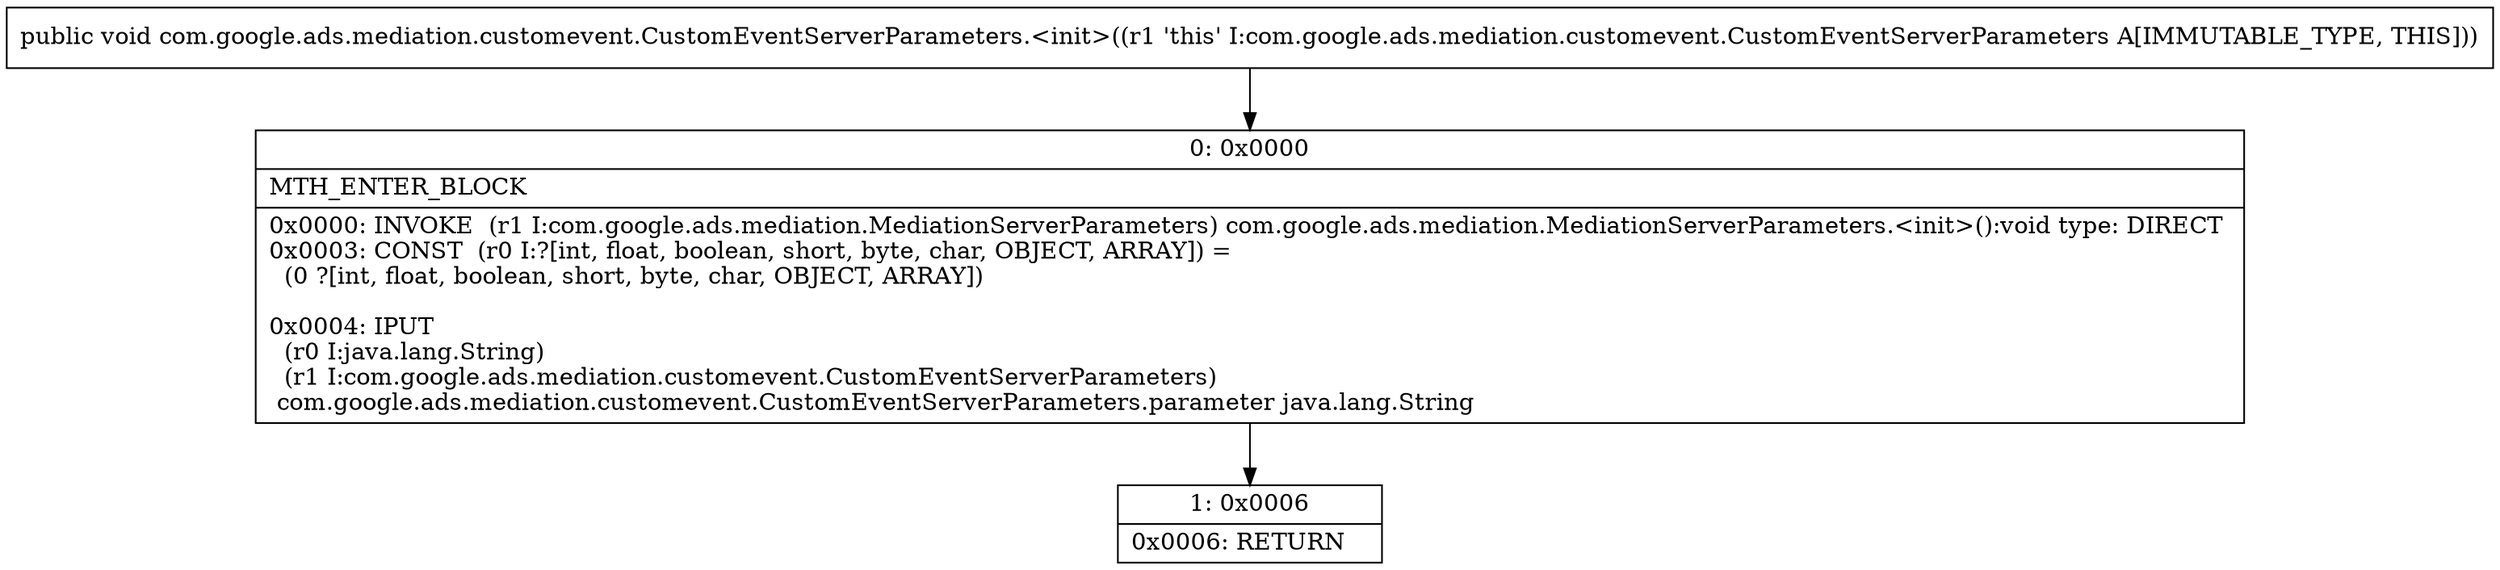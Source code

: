 digraph "CFG forcom.google.ads.mediation.customevent.CustomEventServerParameters.\<init\>()V" {
Node_0 [shape=record,label="{0\:\ 0x0000|MTH_ENTER_BLOCK\l|0x0000: INVOKE  (r1 I:com.google.ads.mediation.MediationServerParameters) com.google.ads.mediation.MediationServerParameters.\<init\>():void type: DIRECT \l0x0003: CONST  (r0 I:?[int, float, boolean, short, byte, char, OBJECT, ARRAY]) = \l  (0 ?[int, float, boolean, short, byte, char, OBJECT, ARRAY])\l \l0x0004: IPUT  \l  (r0 I:java.lang.String)\l  (r1 I:com.google.ads.mediation.customevent.CustomEventServerParameters)\l com.google.ads.mediation.customevent.CustomEventServerParameters.parameter java.lang.String \l}"];
Node_1 [shape=record,label="{1\:\ 0x0006|0x0006: RETURN   \l}"];
MethodNode[shape=record,label="{public void com.google.ads.mediation.customevent.CustomEventServerParameters.\<init\>((r1 'this' I:com.google.ads.mediation.customevent.CustomEventServerParameters A[IMMUTABLE_TYPE, THIS])) }"];
MethodNode -> Node_0;
Node_0 -> Node_1;
}

